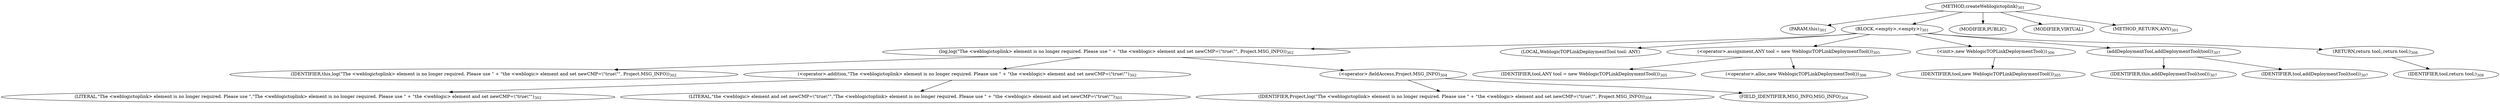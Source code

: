 digraph "createWeblogictoplink" {  
"388" [label = <(METHOD,createWeblogictoplink)<SUB>301</SUB>> ]
"55" [label = <(PARAM,this)<SUB>301</SUB>> ]
"389" [label = <(BLOCK,&lt;empty&gt;,&lt;empty&gt;)<SUB>301</SUB>> ]
"390" [label = <(log,log(&quot;The &lt;weblogictoplink&gt; element is no longer required. Please use &quot; + &quot;the &lt;weblogic&gt; element and set newCMP=\&quot;true\&quot;&quot;, Project.MSG_INFO))<SUB>302</SUB>> ]
"54" [label = <(IDENTIFIER,this,log(&quot;The &lt;weblogictoplink&gt; element is no longer required. Please use &quot; + &quot;the &lt;weblogic&gt; element and set newCMP=\&quot;true\&quot;&quot;, Project.MSG_INFO))<SUB>302</SUB>> ]
"391" [label = <(&lt;operator&gt;.addition,&quot;The &lt;weblogictoplink&gt; element is no longer required. Please use &quot; + &quot;the &lt;weblogic&gt; element and set newCMP=\&quot;true\&quot;&quot;)<SUB>302</SUB>> ]
"392" [label = <(LITERAL,&quot;The &lt;weblogictoplink&gt; element is no longer required. Please use &quot;,&quot;The &lt;weblogictoplink&gt; element is no longer required. Please use &quot; + &quot;the &lt;weblogic&gt; element and set newCMP=\&quot;true\&quot;&quot;)<SUB>302</SUB>> ]
"393" [label = <(LITERAL,&quot;the &lt;weblogic&gt; element and set newCMP=\&quot;true\&quot;&quot;,&quot;The &lt;weblogictoplink&gt; element is no longer required. Please use &quot; + &quot;the &lt;weblogic&gt; element and set newCMP=\&quot;true\&quot;&quot;)<SUB>303</SUB>> ]
"394" [label = <(&lt;operator&gt;.fieldAccess,Project.MSG_INFO)<SUB>304</SUB>> ]
"395" [label = <(IDENTIFIER,Project,log(&quot;The &lt;weblogictoplink&gt; element is no longer required. Please use &quot; + &quot;the &lt;weblogic&gt; element and set newCMP=\&quot;true\&quot;&quot;, Project.MSG_INFO))<SUB>304</SUB>> ]
"396" [label = <(FIELD_IDENTIFIER,MSG_INFO,MSG_INFO)<SUB>304</SUB>> ]
"57" [label = <(LOCAL,WeblogicTOPLinkDeploymentTool tool: ANY)> ]
"397" [label = <(&lt;operator&gt;.assignment,ANY tool = new WeblogicTOPLinkDeploymentTool())<SUB>305</SUB>> ]
"398" [label = <(IDENTIFIER,tool,ANY tool = new WeblogicTOPLinkDeploymentTool())<SUB>305</SUB>> ]
"399" [label = <(&lt;operator&gt;.alloc,new WeblogicTOPLinkDeploymentTool())<SUB>306</SUB>> ]
"400" [label = <(&lt;init&gt;,new WeblogicTOPLinkDeploymentTool())<SUB>306</SUB>> ]
"56" [label = <(IDENTIFIER,tool,new WeblogicTOPLinkDeploymentTool())<SUB>305</SUB>> ]
"401" [label = <(addDeploymentTool,addDeploymentTool(tool))<SUB>307</SUB>> ]
"58" [label = <(IDENTIFIER,this,addDeploymentTool(tool))<SUB>307</SUB>> ]
"402" [label = <(IDENTIFIER,tool,addDeploymentTool(tool))<SUB>307</SUB>> ]
"403" [label = <(RETURN,return tool;,return tool;)<SUB>308</SUB>> ]
"404" [label = <(IDENTIFIER,tool,return tool;)<SUB>308</SUB>> ]
"405" [label = <(MODIFIER,PUBLIC)> ]
"406" [label = <(MODIFIER,VIRTUAL)> ]
"407" [label = <(METHOD_RETURN,ANY)<SUB>301</SUB>> ]
  "388" -> "55" 
  "388" -> "389" 
  "388" -> "405" 
  "388" -> "406" 
  "388" -> "407" 
  "389" -> "390" 
  "389" -> "57" 
  "389" -> "397" 
  "389" -> "400" 
  "389" -> "401" 
  "389" -> "403" 
  "390" -> "54" 
  "390" -> "391" 
  "390" -> "394" 
  "391" -> "392" 
  "391" -> "393" 
  "394" -> "395" 
  "394" -> "396" 
  "397" -> "398" 
  "397" -> "399" 
  "400" -> "56" 
  "401" -> "58" 
  "401" -> "402" 
  "403" -> "404" 
}
